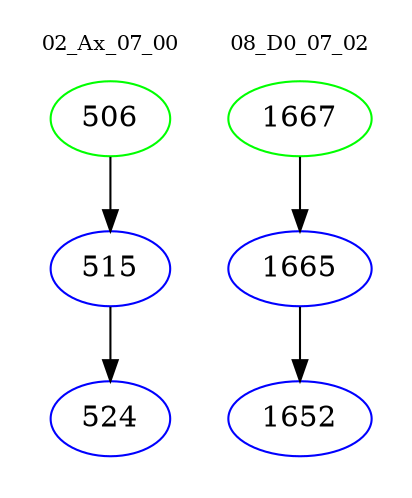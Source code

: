 digraph{
subgraph cluster_0 {
color = white
label = "02_Ax_07_00";
fontsize=10;
T0_506 [label="506", color="green"]
T0_506 -> T0_515 [color="black"]
T0_515 [label="515", color="blue"]
T0_515 -> T0_524 [color="black"]
T0_524 [label="524", color="blue"]
}
subgraph cluster_1 {
color = white
label = "08_D0_07_02";
fontsize=10;
T1_1667 [label="1667", color="green"]
T1_1667 -> T1_1665 [color="black"]
T1_1665 [label="1665", color="blue"]
T1_1665 -> T1_1652 [color="black"]
T1_1652 [label="1652", color="blue"]
}
}
